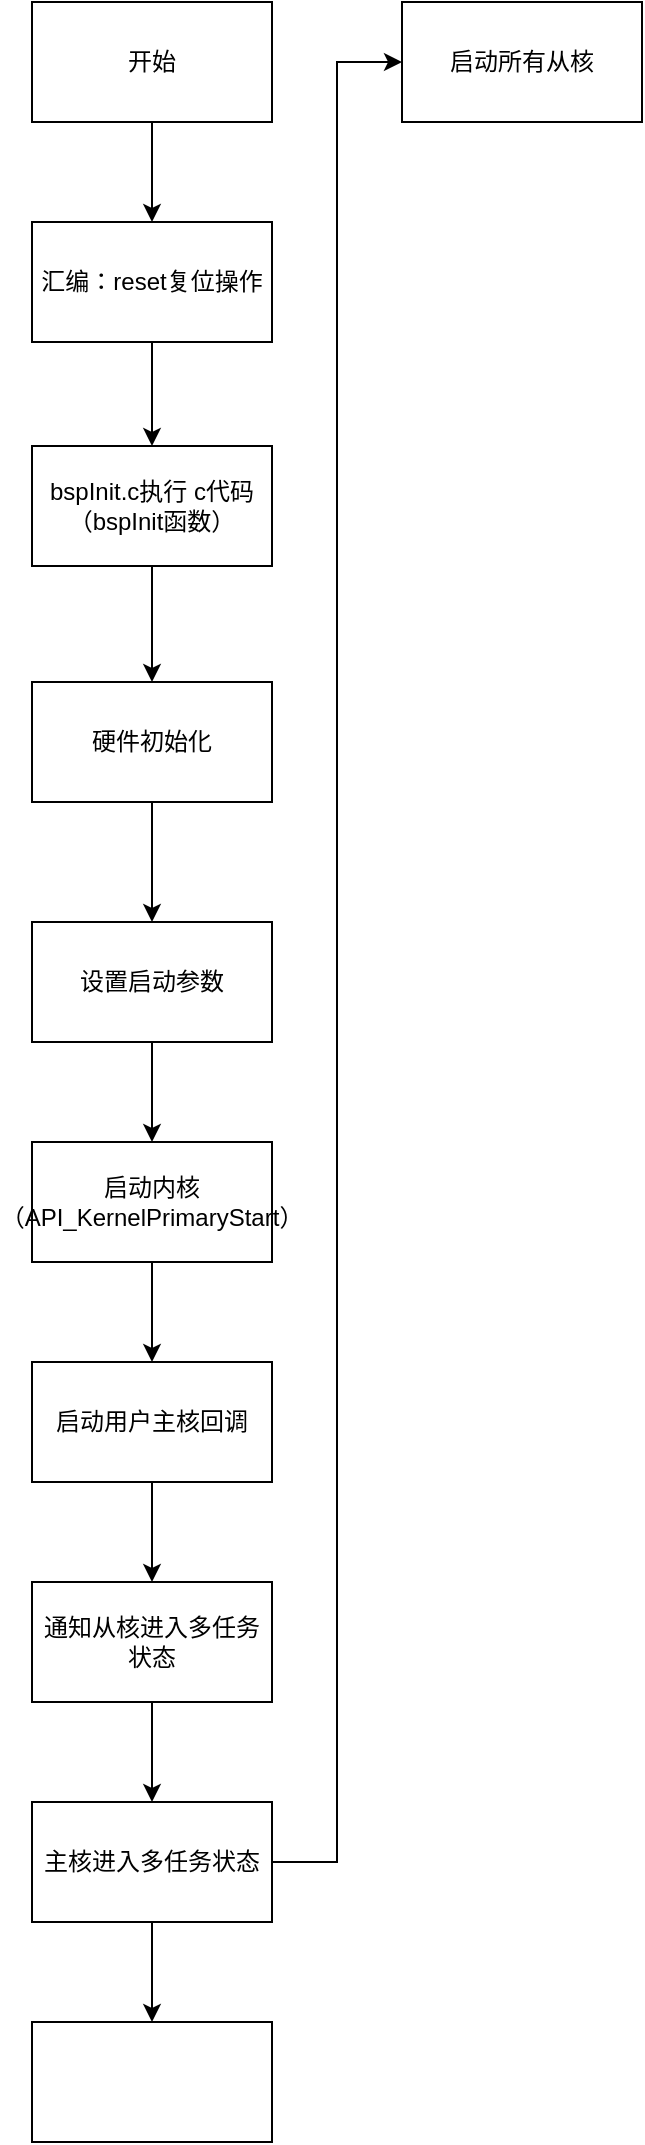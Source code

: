 <mxfile version="22.1.8" type="github">
  <diagram name="第 1 页" id="1HQR8PUqmYyXQHiPl_y9">
    <mxGraphModel dx="1434" dy="758" grid="1" gridSize="10" guides="1" tooltips="1" connect="1" arrows="1" fold="1" page="1" pageScale="1" pageWidth="827" pageHeight="1169" math="0" shadow="0">
      <root>
        <mxCell id="0" />
        <mxCell id="1" parent="0" />
        <mxCell id="qndFmh_zk4dahVnulxbC-3" value="" style="edgeStyle=orthogonalEdgeStyle;rounded=0;orthogonalLoop=1;jettySize=auto;html=1;" edge="1" parent="1" source="qndFmh_zk4dahVnulxbC-1" target="qndFmh_zk4dahVnulxbC-2">
          <mxGeometry relative="1" as="geometry" />
        </mxCell>
        <mxCell id="qndFmh_zk4dahVnulxbC-1" value="开始" style="rounded=0;whiteSpace=wrap;html=1;" vertex="1" parent="1">
          <mxGeometry x="345" y="90" width="120" height="60" as="geometry" />
        </mxCell>
        <mxCell id="qndFmh_zk4dahVnulxbC-7" value="" style="edgeStyle=orthogonalEdgeStyle;rounded=0;orthogonalLoop=1;jettySize=auto;html=1;" edge="1" parent="1" source="qndFmh_zk4dahVnulxbC-2" target="qndFmh_zk4dahVnulxbC-6">
          <mxGeometry relative="1" as="geometry" />
        </mxCell>
        <mxCell id="qndFmh_zk4dahVnulxbC-2" value="汇编：reset复位操作" style="rounded=0;whiteSpace=wrap;html=1;" vertex="1" parent="1">
          <mxGeometry x="345" y="200" width="120" height="60" as="geometry" />
        </mxCell>
        <mxCell id="qndFmh_zk4dahVnulxbC-9" value="" style="edgeStyle=orthogonalEdgeStyle;rounded=0;orthogonalLoop=1;jettySize=auto;html=1;" edge="1" parent="1" source="qndFmh_zk4dahVnulxbC-6" target="qndFmh_zk4dahVnulxbC-8">
          <mxGeometry relative="1" as="geometry" />
        </mxCell>
        <mxCell id="qndFmh_zk4dahVnulxbC-6" value="bspInit.c执行 c代码（bspInit函数）" style="whiteSpace=wrap;html=1;rounded=0;" vertex="1" parent="1">
          <mxGeometry x="345" y="312" width="120" height="60" as="geometry" />
        </mxCell>
        <mxCell id="qndFmh_zk4dahVnulxbC-11" value="" style="edgeStyle=orthogonalEdgeStyle;rounded=0;orthogonalLoop=1;jettySize=auto;html=1;" edge="1" parent="1" source="qndFmh_zk4dahVnulxbC-8" target="qndFmh_zk4dahVnulxbC-10">
          <mxGeometry relative="1" as="geometry" />
        </mxCell>
        <mxCell id="qndFmh_zk4dahVnulxbC-8" value="硬件初始化" style="whiteSpace=wrap;html=1;rounded=0;" vertex="1" parent="1">
          <mxGeometry x="345" y="430" width="120" height="60" as="geometry" />
        </mxCell>
        <mxCell id="qndFmh_zk4dahVnulxbC-13" value="" style="edgeStyle=orthogonalEdgeStyle;rounded=0;orthogonalLoop=1;jettySize=auto;html=1;" edge="1" parent="1" source="qndFmh_zk4dahVnulxbC-10" target="qndFmh_zk4dahVnulxbC-12">
          <mxGeometry relative="1" as="geometry" />
        </mxCell>
        <mxCell id="qndFmh_zk4dahVnulxbC-10" value="设置启动参数" style="whiteSpace=wrap;html=1;rounded=0;" vertex="1" parent="1">
          <mxGeometry x="345" y="550" width="120" height="60" as="geometry" />
        </mxCell>
        <mxCell id="qndFmh_zk4dahVnulxbC-15" value="" style="edgeStyle=orthogonalEdgeStyle;rounded=0;orthogonalLoop=1;jettySize=auto;html=1;" edge="1" parent="1" source="qndFmh_zk4dahVnulxbC-12" target="qndFmh_zk4dahVnulxbC-14">
          <mxGeometry relative="1" as="geometry" />
        </mxCell>
        <mxCell id="qndFmh_zk4dahVnulxbC-12" value="启动内核&lt;br&gt;（API_KernelPrimaryStart）" style="whiteSpace=wrap;html=1;rounded=0;" vertex="1" parent="1">
          <mxGeometry x="345" y="660" width="120" height="60" as="geometry" />
        </mxCell>
        <mxCell id="qndFmh_zk4dahVnulxbC-17" value="" style="edgeStyle=orthogonalEdgeStyle;rounded=0;orthogonalLoop=1;jettySize=auto;html=1;" edge="1" parent="1" source="qndFmh_zk4dahVnulxbC-14" target="qndFmh_zk4dahVnulxbC-16">
          <mxGeometry relative="1" as="geometry" />
        </mxCell>
        <mxCell id="qndFmh_zk4dahVnulxbC-14" value="启动用户主核回调" style="whiteSpace=wrap;html=1;rounded=0;" vertex="1" parent="1">
          <mxGeometry x="345" y="770" width="120" height="60" as="geometry" />
        </mxCell>
        <mxCell id="qndFmh_zk4dahVnulxbC-19" value="" style="edgeStyle=orthogonalEdgeStyle;rounded=0;orthogonalLoop=1;jettySize=auto;html=1;" edge="1" parent="1" source="qndFmh_zk4dahVnulxbC-16" target="qndFmh_zk4dahVnulxbC-18">
          <mxGeometry relative="1" as="geometry" />
        </mxCell>
        <mxCell id="qndFmh_zk4dahVnulxbC-16" value="通知从核进入多任务状态" style="whiteSpace=wrap;html=1;rounded=0;" vertex="1" parent="1">
          <mxGeometry x="345" y="880" width="120" height="60" as="geometry" />
        </mxCell>
        <mxCell id="qndFmh_zk4dahVnulxbC-22" style="edgeStyle=orthogonalEdgeStyle;rounded=0;orthogonalLoop=1;jettySize=auto;html=1;entryX=0;entryY=0.5;entryDx=0;entryDy=0;" edge="1" parent="1" source="qndFmh_zk4dahVnulxbC-18" target="qndFmh_zk4dahVnulxbC-20">
          <mxGeometry relative="1" as="geometry" />
        </mxCell>
        <mxCell id="qndFmh_zk4dahVnulxbC-24" value="" style="edgeStyle=orthogonalEdgeStyle;rounded=0;orthogonalLoop=1;jettySize=auto;html=1;" edge="1" parent="1" source="qndFmh_zk4dahVnulxbC-18" target="qndFmh_zk4dahVnulxbC-23">
          <mxGeometry relative="1" as="geometry" />
        </mxCell>
        <mxCell id="qndFmh_zk4dahVnulxbC-18" value="主核进入多任务状态" style="whiteSpace=wrap;html=1;rounded=0;" vertex="1" parent="1">
          <mxGeometry x="345" y="990" width="120" height="60" as="geometry" />
        </mxCell>
        <mxCell id="qndFmh_zk4dahVnulxbC-20" value="启动所有从核" style="whiteSpace=wrap;html=1;rounded=0;" vertex="1" parent="1">
          <mxGeometry x="530" y="90" width="120" height="60" as="geometry" />
        </mxCell>
        <mxCell id="qndFmh_zk4dahVnulxbC-23" value="" style="whiteSpace=wrap;html=1;rounded=0;" vertex="1" parent="1">
          <mxGeometry x="345" y="1100" width="120" height="60" as="geometry" />
        </mxCell>
      </root>
    </mxGraphModel>
  </diagram>
</mxfile>
